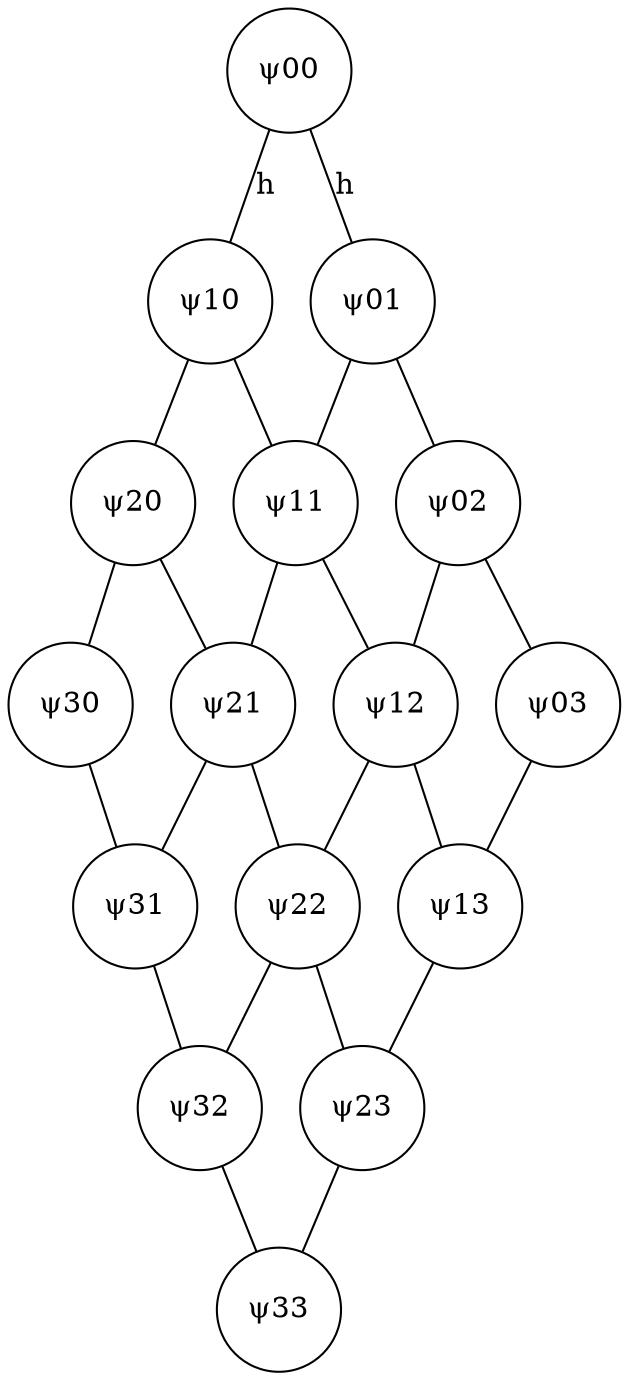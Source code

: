 graph
{
	node [shape=circle, style=solid, color=black, label=""];

	// Nodes
	n00 [pos="0,0!", label="&psi;00"];
	n10 [pos="1,0!", label="&psi;10"];
	n20 [pos="2,0!", label="&psi;20"];
	n30 [pos="3,0!", label="&psi;30"];

	n01 [pos="0,1!", label="&psi;01"];
	n11 [pos="1,1!", label="&psi;11"];
	n21 [pos="2,1!", label="&psi;21"];
	n31 [pos="3,1!", label="&psi;31"];

	n02 [pos="0,2!", label="&psi;02"];
	n12 [pos="1,2!", label="&psi;12"];
	n22 [pos="2,2!", label="&psi;22"];
	n32 [pos="3,2!", label="&psi;32"];

	n03 [pos="0,3!", label="&psi;03"];
	n13 [pos="1,3!", label="&psi;13"];
	n23 [pos="2,3!", label="&psi;23"];
	n33 [pos="3,3!", label="&psi;33"];

	// Edges
	n00 -- n10 [label="h"];
	n00 -- n01 [label="h"];

	n10 -- n20 -- n30;
	n01 -- n11 -- n21 -- n31;
	n02 -- n12 -- n22 -- n32;
	n03 -- n13 -- n23 -- n33;

	n01 -- n02 -- n03;
	n10 -- n11 -- n12 -- n13;
	n20 -- n21 -- n22 -- n23;
	n30 -- n31 -- n32 -- n33;
}
